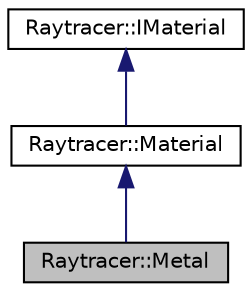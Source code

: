 digraph "Raytracer::Metal"
{
 // LATEX_PDF_SIZE
  edge [fontname="Helvetica",fontsize="10",labelfontname="Helvetica",labelfontsize="10"];
  node [fontname="Helvetica",fontsize="10",shape=record];
  Node1 [label="Raytracer::Metal",height=0.2,width=0.4,color="black", fillcolor="grey75", style="filled", fontcolor="black",tooltip="A class that represents a metal material in the raytracer."];
  Node2 -> Node1 [dir="back",color="midnightblue",fontsize="10",style="solid",fontname="Helvetica"];
  Node2 [label="Raytracer::Material",height=0.2,width=0.4,color="black", fillcolor="white", style="filled",URL="$classRaytracer_1_1Material.html",tooltip=" "];
  Node3 -> Node2 [dir="back",color="midnightblue",fontsize="10",style="solid",fontname="Helvetica"];
  Node3 [label="Raytracer::IMaterial",height=0.2,width=0.4,color="black", fillcolor="white", style="filled",URL="$classRaytracer_1_1IMaterial.html",tooltip="An interface for materials in the raytracer."];
}
